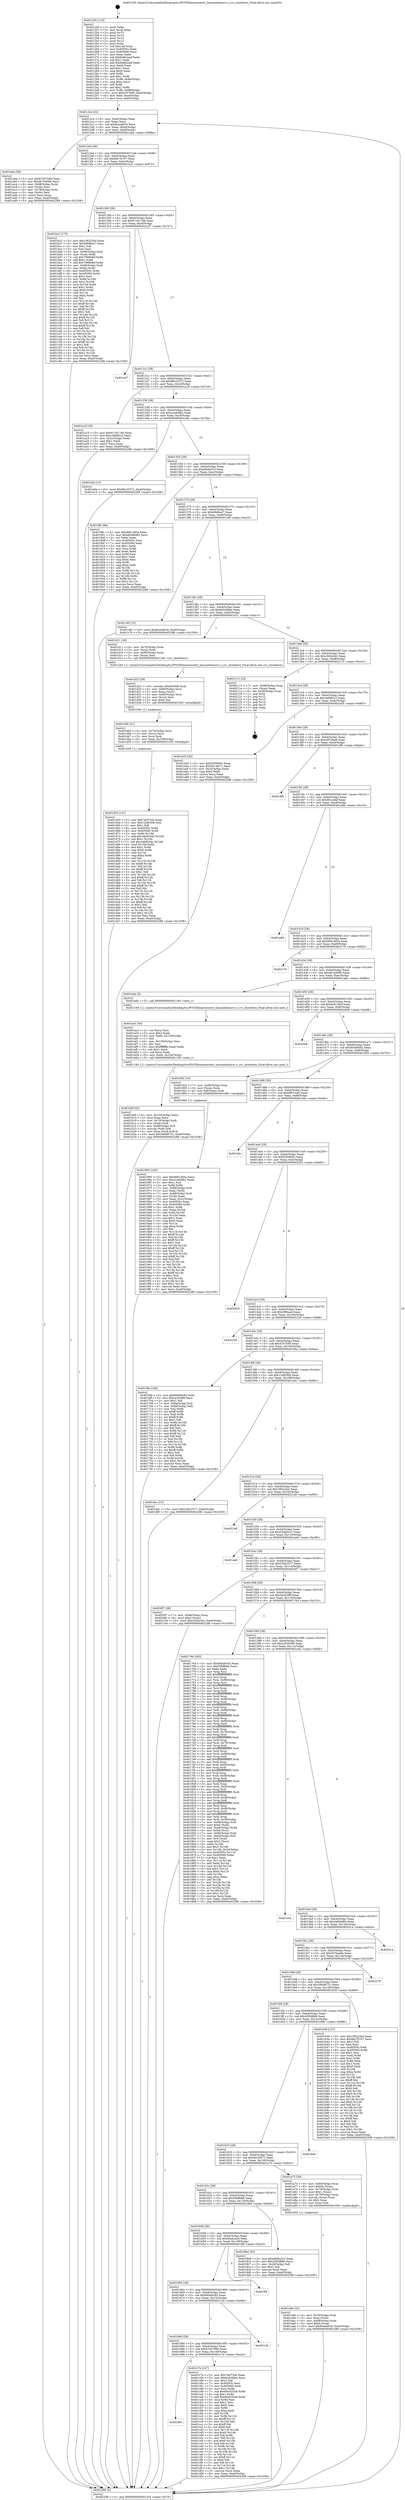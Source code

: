 digraph "0x401250" {
  label = "0x401250 (/mnt/c/Users/mathe/Desktop/tcc/POCII/binaries/extr_linuxnetatmsvc.c_svc_shutdown_Final-ollvm.out::main(0))"
  labelloc = "t"
  node[shape=record]

  Entry [label="",width=0.3,height=0.3,shape=circle,fillcolor=black,style=filled]
  "0x4012c4" [label="{
     0x4012c4 [32]\l
     | [instrs]\l
     &nbsp;&nbsp;0x4012c4 \<+6\>: mov -0xa0(%rbp),%eax\l
     &nbsp;&nbsp;0x4012ca \<+2\>: mov %eax,%ecx\l
     &nbsp;&nbsp;0x4012cc \<+6\>: sub $0x8ceed634,%ecx\l
     &nbsp;&nbsp;0x4012d2 \<+6\>: mov %eax,-0xb4(%rbp)\l
     &nbsp;&nbsp;0x4012d8 \<+6\>: mov %ecx,-0xb8(%rbp)\l
     &nbsp;&nbsp;0x4012de \<+6\>: je 0000000000401aba \<main+0x86a\>\l
  }"]
  "0x401aba" [label="{
     0x401aba [36]\l
     | [instrs]\l
     &nbsp;&nbsp;0x401aba \<+5\>: mov $0x67d37689,%eax\l
     &nbsp;&nbsp;0x401abf \<+5\>: mov $0xdb7ed096,%ecx\l
     &nbsp;&nbsp;0x401ac4 \<+4\>: mov -0x68(%rbp),%rdx\l
     &nbsp;&nbsp;0x401ac8 \<+2\>: mov (%rdx),%esi\l
     &nbsp;&nbsp;0x401aca \<+4\>: mov -0x78(%rbp),%rdx\l
     &nbsp;&nbsp;0x401ace \<+2\>: cmp (%rdx),%esi\l
     &nbsp;&nbsp;0x401ad0 \<+3\>: cmovl %ecx,%eax\l
     &nbsp;&nbsp;0x401ad3 \<+6\>: mov %eax,-0xa0(%rbp)\l
     &nbsp;&nbsp;0x401ad9 \<+5\>: jmp 0000000000402288 \<main+0x1038\>\l
  }"]
  "0x4012e4" [label="{
     0x4012e4 [28]\l
     | [instrs]\l
     &nbsp;&nbsp;0x4012e4 \<+5\>: jmp 00000000004012e9 \<main+0x99\>\l
     &nbsp;&nbsp;0x4012e9 \<+6\>: mov -0xb4(%rbp),%eax\l
     &nbsp;&nbsp;0x4012ef \<+5\>: sub $0x8dc7b7e7,%eax\l
     &nbsp;&nbsp;0x4012f4 \<+6\>: mov %eax,-0xbc(%rbp)\l
     &nbsp;&nbsp;0x4012fa \<+6\>: je 0000000000401bc2 \<main+0x972\>\l
  }"]
  Exit [label="",width=0.3,height=0.3,shape=circle,fillcolor=black,style=filled,peripheries=2]
  "0x401bc2" [label="{
     0x401bc2 [173]\l
     | [instrs]\l
     &nbsp;&nbsp;0x401bc2 \<+5\>: mov $0x1f9222bd,%eax\l
     &nbsp;&nbsp;0x401bc7 \<+5\>: mov $0xb9bfbec7,%ecx\l
     &nbsp;&nbsp;0x401bcc \<+2\>: mov $0x1,%dl\l
     &nbsp;&nbsp;0x401bce \<+2\>: xor %esi,%esi\l
     &nbsp;&nbsp;0x401bd0 \<+4\>: mov -0x68(%rbp),%rdi\l
     &nbsp;&nbsp;0x401bd4 \<+3\>: mov (%rdi),%r8d\l
     &nbsp;&nbsp;0x401bd7 \<+7\>: sub $0x706f6dbf,%r8d\l
     &nbsp;&nbsp;0x401bde \<+4\>: add $0x1,%r8d\l
     &nbsp;&nbsp;0x401be2 \<+7\>: add $0x706f6dbf,%r8d\l
     &nbsp;&nbsp;0x401be9 \<+4\>: mov -0x68(%rbp),%rdi\l
     &nbsp;&nbsp;0x401bed \<+3\>: mov %r8d,(%rdi)\l
     &nbsp;&nbsp;0x401bf0 \<+8\>: mov 0x40505c,%r8d\l
     &nbsp;&nbsp;0x401bf8 \<+8\>: mov 0x405060,%r9d\l
     &nbsp;&nbsp;0x401c00 \<+3\>: sub $0x1,%esi\l
     &nbsp;&nbsp;0x401c03 \<+3\>: mov %r8d,%r10d\l
     &nbsp;&nbsp;0x401c06 \<+3\>: add %esi,%r10d\l
     &nbsp;&nbsp;0x401c09 \<+4\>: imul %r10d,%r8d\l
     &nbsp;&nbsp;0x401c0d \<+4\>: and $0x1,%r8d\l
     &nbsp;&nbsp;0x401c11 \<+4\>: cmp $0x0,%r8d\l
     &nbsp;&nbsp;0x401c15 \<+4\>: sete %r11b\l
     &nbsp;&nbsp;0x401c19 \<+4\>: cmp $0xa,%r9d\l
     &nbsp;&nbsp;0x401c1d \<+3\>: setl %bl\l
     &nbsp;&nbsp;0x401c20 \<+3\>: mov %r11b,%r14b\l
     &nbsp;&nbsp;0x401c23 \<+4\>: xor $0xff,%r14b\l
     &nbsp;&nbsp;0x401c27 \<+3\>: mov %bl,%r15b\l
     &nbsp;&nbsp;0x401c2a \<+4\>: xor $0xff,%r15b\l
     &nbsp;&nbsp;0x401c2e \<+3\>: xor $0x1,%dl\l
     &nbsp;&nbsp;0x401c31 \<+3\>: mov %r14b,%r12b\l
     &nbsp;&nbsp;0x401c34 \<+4\>: and $0xff,%r12b\l
     &nbsp;&nbsp;0x401c38 \<+3\>: and %dl,%r11b\l
     &nbsp;&nbsp;0x401c3b \<+3\>: mov %r15b,%r13b\l
     &nbsp;&nbsp;0x401c3e \<+4\>: and $0xff,%r13b\l
     &nbsp;&nbsp;0x401c42 \<+2\>: and %dl,%bl\l
     &nbsp;&nbsp;0x401c44 \<+3\>: or %r11b,%r12b\l
     &nbsp;&nbsp;0x401c47 \<+3\>: or %bl,%r13b\l
     &nbsp;&nbsp;0x401c4a \<+3\>: xor %r13b,%r12b\l
     &nbsp;&nbsp;0x401c4d \<+3\>: or %r15b,%r14b\l
     &nbsp;&nbsp;0x401c50 \<+4\>: xor $0xff,%r14b\l
     &nbsp;&nbsp;0x401c54 \<+3\>: or $0x1,%dl\l
     &nbsp;&nbsp;0x401c57 \<+3\>: and %dl,%r14b\l
     &nbsp;&nbsp;0x401c5a \<+3\>: or %r14b,%r12b\l
     &nbsp;&nbsp;0x401c5d \<+4\>: test $0x1,%r12b\l
     &nbsp;&nbsp;0x401c61 \<+3\>: cmovne %ecx,%eax\l
     &nbsp;&nbsp;0x401c64 \<+6\>: mov %eax,-0xa0(%rbp)\l
     &nbsp;&nbsp;0x401c6a \<+5\>: jmp 0000000000402288 \<main+0x1038\>\l
  }"]
  "0x401300" [label="{
     0x401300 [28]\l
     | [instrs]\l
     &nbsp;&nbsp;0x401300 \<+5\>: jmp 0000000000401305 \<main+0xb5\>\l
     &nbsp;&nbsp;0x401305 \<+6\>: mov -0xb4(%rbp),%eax\l
     &nbsp;&nbsp;0x40130b \<+5\>: sub $0x911817dd,%eax\l
     &nbsp;&nbsp;0x401310 \<+6\>: mov %eax,-0xc0(%rbp)\l
     &nbsp;&nbsp;0x401316 \<+6\>: je 0000000000401a37 \<main+0x7e7\>\l
  }"]
  "0x401d55" [label="{
     0x401d55 [151]\l
     | [instrs]\l
     &nbsp;&nbsp;0x401d55 \<+5\>: mov $0x7dcf73cb,%eax\l
     &nbsp;&nbsp;0x401d5a \<+5\>: mov $0x12af0308,%esi\l
     &nbsp;&nbsp;0x401d5f \<+2\>: mov $0x1,%dl\l
     &nbsp;&nbsp;0x401d61 \<+8\>: mov 0x40505c,%r8d\l
     &nbsp;&nbsp;0x401d69 \<+8\>: mov 0x405060,%r9d\l
     &nbsp;&nbsp;0x401d71 \<+3\>: mov %r8d,%r10d\l
     &nbsp;&nbsp;0x401d74 \<+7\>: add $0x3ab9240c,%r10d\l
     &nbsp;&nbsp;0x401d7b \<+4\>: sub $0x1,%r10d\l
     &nbsp;&nbsp;0x401d7f \<+7\>: sub $0x3ab9240c,%r10d\l
     &nbsp;&nbsp;0x401d86 \<+4\>: imul %r10d,%r8d\l
     &nbsp;&nbsp;0x401d8a \<+4\>: and $0x1,%r8d\l
     &nbsp;&nbsp;0x401d8e \<+4\>: cmp $0x0,%r8d\l
     &nbsp;&nbsp;0x401d92 \<+4\>: sete %r11b\l
     &nbsp;&nbsp;0x401d96 \<+4\>: cmp $0xa,%r9d\l
     &nbsp;&nbsp;0x401d9a \<+3\>: setl %bl\l
     &nbsp;&nbsp;0x401d9d \<+3\>: mov %r11b,%r14b\l
     &nbsp;&nbsp;0x401da0 \<+4\>: xor $0xff,%r14b\l
     &nbsp;&nbsp;0x401da4 \<+3\>: mov %bl,%r15b\l
     &nbsp;&nbsp;0x401da7 \<+4\>: xor $0xff,%r15b\l
     &nbsp;&nbsp;0x401dab \<+3\>: xor $0x1,%dl\l
     &nbsp;&nbsp;0x401dae \<+3\>: mov %r14b,%r12b\l
     &nbsp;&nbsp;0x401db1 \<+4\>: and $0xff,%r12b\l
     &nbsp;&nbsp;0x401db5 \<+3\>: and %dl,%r11b\l
     &nbsp;&nbsp;0x401db8 \<+3\>: mov %r15b,%r13b\l
     &nbsp;&nbsp;0x401dbb \<+4\>: and $0xff,%r13b\l
     &nbsp;&nbsp;0x401dbf \<+2\>: and %dl,%bl\l
     &nbsp;&nbsp;0x401dc1 \<+3\>: or %r11b,%r12b\l
     &nbsp;&nbsp;0x401dc4 \<+3\>: or %bl,%r13b\l
     &nbsp;&nbsp;0x401dc7 \<+3\>: xor %r13b,%r12b\l
     &nbsp;&nbsp;0x401dca \<+3\>: or %r15b,%r14b\l
     &nbsp;&nbsp;0x401dcd \<+4\>: xor $0xff,%r14b\l
     &nbsp;&nbsp;0x401dd1 \<+3\>: or $0x1,%dl\l
     &nbsp;&nbsp;0x401dd4 \<+3\>: and %dl,%r14b\l
     &nbsp;&nbsp;0x401dd7 \<+3\>: or %r14b,%r12b\l
     &nbsp;&nbsp;0x401dda \<+4\>: test $0x1,%r12b\l
     &nbsp;&nbsp;0x401dde \<+3\>: cmovne %esi,%eax\l
     &nbsp;&nbsp;0x401de1 \<+6\>: mov %eax,-0xa0(%rbp)\l
     &nbsp;&nbsp;0x401de7 \<+5\>: jmp 0000000000402288 \<main+0x1038\>\l
  }"]
  "0x401a37" [label="{
     0x401a37\l
  }", style=dashed]
  "0x40131c" [label="{
     0x40131c [28]\l
     | [instrs]\l
     &nbsp;&nbsp;0x40131c \<+5\>: jmp 0000000000401321 \<main+0xd1\>\l
     &nbsp;&nbsp;0x401321 \<+6\>: mov -0xb4(%rbp),%eax\l
     &nbsp;&nbsp;0x401327 \<+5\>: sub $0x98c25372,%eax\l
     &nbsp;&nbsp;0x40132c \<+6\>: mov %eax,-0xc4(%rbp)\l
     &nbsp;&nbsp;0x401332 \<+6\>: je 0000000000401a19 \<main+0x7c9\>\l
  }"]
  "0x401d40" [label="{
     0x401d40 [21]\l
     | [instrs]\l
     &nbsp;&nbsp;0x401d40 \<+4\>: mov -0x70(%rbp),%rcx\l
     &nbsp;&nbsp;0x401d44 \<+3\>: mov (%rcx),%rcx\l
     &nbsp;&nbsp;0x401d47 \<+3\>: mov %rcx,%rdi\l
     &nbsp;&nbsp;0x401d4a \<+6\>: mov %eax,-0x158(%rbp)\l
     &nbsp;&nbsp;0x401d50 \<+5\>: call 0000000000401030 \<free@plt\>\l
     | [calls]\l
     &nbsp;&nbsp;0x401030 \{1\} (unknown)\l
  }"]
  "0x401a19" [label="{
     0x401a19 [30]\l
     | [instrs]\l
     &nbsp;&nbsp;0x401a19 \<+5\>: mov $0x911817dd,%eax\l
     &nbsp;&nbsp;0x401a1e \<+5\>: mov $0xc46892c2,%ecx\l
     &nbsp;&nbsp;0x401a23 \<+3\>: mov -0x2c(%rbp),%edx\l
     &nbsp;&nbsp;0x401a26 \<+3\>: cmp $0x1,%edx\l
     &nbsp;&nbsp;0x401a29 \<+3\>: cmovl %ecx,%eax\l
     &nbsp;&nbsp;0x401a2c \<+6\>: mov %eax,-0xa0(%rbp)\l
     &nbsp;&nbsp;0x401a32 \<+5\>: jmp 0000000000402288 \<main+0x1038\>\l
  }"]
  "0x401338" [label="{
     0x401338 [28]\l
     | [instrs]\l
     &nbsp;&nbsp;0x401338 \<+5\>: jmp 000000000040133d \<main+0xed\>\l
     &nbsp;&nbsp;0x40133d \<+6\>: mov -0xb4(%rbp),%eax\l
     &nbsp;&nbsp;0x401343 \<+5\>: sub $0xa1a9c8b2,%eax\l
     &nbsp;&nbsp;0x401348 \<+6\>: mov %eax,-0xc8(%rbp)\l
     &nbsp;&nbsp;0x40134e \<+6\>: je 0000000000401a0a \<main+0x7ba\>\l
  }"]
  "0x401d23" [label="{
     0x401d23 [29]\l
     | [instrs]\l
     &nbsp;&nbsp;0x401d23 \<+10\>: movabs $0x4030d6,%rdi\l
     &nbsp;&nbsp;0x401d2d \<+4\>: mov -0x60(%rbp),%rcx\l
     &nbsp;&nbsp;0x401d31 \<+2\>: mov %eax,(%rcx)\l
     &nbsp;&nbsp;0x401d33 \<+4\>: mov -0x60(%rbp),%rcx\l
     &nbsp;&nbsp;0x401d37 \<+2\>: mov (%rcx),%esi\l
     &nbsp;&nbsp;0x401d39 \<+2\>: mov $0x0,%al\l
     &nbsp;&nbsp;0x401d3b \<+5\>: call 0000000000401040 \<printf@plt\>\l
     | [calls]\l
     &nbsp;&nbsp;0x401040 \{1\} (unknown)\l
  }"]
  "0x401a0a" [label="{
     0x401a0a [15]\l
     | [instrs]\l
     &nbsp;&nbsp;0x401a0a \<+10\>: movl $0x98c25372,-0xa0(%rbp)\l
     &nbsp;&nbsp;0x401a14 \<+5\>: jmp 0000000000402288 \<main+0x1038\>\l
  }"]
  "0x401354" [label="{
     0x401354 [28]\l
     | [instrs]\l
     &nbsp;&nbsp;0x401354 \<+5\>: jmp 0000000000401359 \<main+0x109\>\l
     &nbsp;&nbsp;0x401359 \<+6\>: mov -0xb4(%rbp),%eax\l
     &nbsp;&nbsp;0x40135f \<+5\>: sub $0xa8e9a3c3,%eax\l
     &nbsp;&nbsp;0x401364 \<+6\>: mov %eax,-0xcc(%rbp)\l
     &nbsp;&nbsp;0x40136a \<+6\>: je 00000000004018fc \<main+0x6ac\>\l
  }"]
  "0x40169c" [label="{
     0x40169c\l
  }", style=dashed]
  "0x4018fc" [label="{
     0x4018fc [86]\l
     | [instrs]\l
     &nbsp;&nbsp;0x4018fc \<+5\>: mov $0xd681483a,%eax\l
     &nbsp;&nbsp;0x401901 \<+5\>: mov $0xde5d9482,%ecx\l
     &nbsp;&nbsp;0x401906 \<+2\>: xor %edx,%edx\l
     &nbsp;&nbsp;0x401908 \<+7\>: mov 0x40505c,%esi\l
     &nbsp;&nbsp;0x40190f \<+7\>: mov 0x405060,%edi\l
     &nbsp;&nbsp;0x401916 \<+3\>: sub $0x1,%edx\l
     &nbsp;&nbsp;0x401919 \<+3\>: mov %esi,%r8d\l
     &nbsp;&nbsp;0x40191c \<+3\>: add %edx,%r8d\l
     &nbsp;&nbsp;0x40191f \<+4\>: imul %r8d,%esi\l
     &nbsp;&nbsp;0x401923 \<+3\>: and $0x1,%esi\l
     &nbsp;&nbsp;0x401926 \<+3\>: cmp $0x0,%esi\l
     &nbsp;&nbsp;0x401929 \<+4\>: sete %r9b\l
     &nbsp;&nbsp;0x40192d \<+3\>: cmp $0xa,%edi\l
     &nbsp;&nbsp;0x401930 \<+4\>: setl %r10b\l
     &nbsp;&nbsp;0x401934 \<+3\>: mov %r9b,%r11b\l
     &nbsp;&nbsp;0x401937 \<+3\>: and %r10b,%r11b\l
     &nbsp;&nbsp;0x40193a \<+3\>: xor %r10b,%r9b\l
     &nbsp;&nbsp;0x40193d \<+3\>: or %r9b,%r11b\l
     &nbsp;&nbsp;0x401940 \<+4\>: test $0x1,%r11b\l
     &nbsp;&nbsp;0x401944 \<+3\>: cmovne %ecx,%eax\l
     &nbsp;&nbsp;0x401947 \<+6\>: mov %eax,-0xa0(%rbp)\l
     &nbsp;&nbsp;0x40194d \<+5\>: jmp 0000000000402288 \<main+0x1038\>\l
  }"]
  "0x401370" [label="{
     0x401370 [28]\l
     | [instrs]\l
     &nbsp;&nbsp;0x401370 \<+5\>: jmp 0000000000401375 \<main+0x125\>\l
     &nbsp;&nbsp;0x401375 \<+6\>: mov -0xb4(%rbp),%eax\l
     &nbsp;&nbsp;0x40137b \<+5\>: sub $0xb9bfbec7,%eax\l
     &nbsp;&nbsp;0x401380 \<+6\>: mov %eax,-0xd0(%rbp)\l
     &nbsp;&nbsp;0x401386 \<+6\>: je 0000000000401c6f \<main+0xa1f\>\l
  }"]
  "0x401c7e" [label="{
     0x401c7e [147]\l
     | [instrs]\l
     &nbsp;&nbsp;0x401c7e \<+5\>: mov $0x7dcf73cb,%eax\l
     &nbsp;&nbsp;0x401c83 \<+5\>: mov $0xbc0c90ee,%ecx\l
     &nbsp;&nbsp;0x401c88 \<+2\>: mov $0x1,%dl\l
     &nbsp;&nbsp;0x401c8a \<+7\>: mov 0x40505c,%esi\l
     &nbsp;&nbsp;0x401c91 \<+7\>: mov 0x405060,%edi\l
     &nbsp;&nbsp;0x401c98 \<+3\>: mov %esi,%r8d\l
     &nbsp;&nbsp;0x401c9b \<+7\>: sub $0x60a53328,%r8d\l
     &nbsp;&nbsp;0x401ca2 \<+4\>: sub $0x1,%r8d\l
     &nbsp;&nbsp;0x401ca6 \<+7\>: add $0x60a53328,%r8d\l
     &nbsp;&nbsp;0x401cad \<+4\>: imul %r8d,%esi\l
     &nbsp;&nbsp;0x401cb1 \<+3\>: and $0x1,%esi\l
     &nbsp;&nbsp;0x401cb4 \<+3\>: cmp $0x0,%esi\l
     &nbsp;&nbsp;0x401cb7 \<+4\>: sete %r9b\l
     &nbsp;&nbsp;0x401cbb \<+3\>: cmp $0xa,%edi\l
     &nbsp;&nbsp;0x401cbe \<+4\>: setl %r10b\l
     &nbsp;&nbsp;0x401cc2 \<+3\>: mov %r9b,%r11b\l
     &nbsp;&nbsp;0x401cc5 \<+4\>: xor $0xff,%r11b\l
     &nbsp;&nbsp;0x401cc9 \<+3\>: mov %r10b,%bl\l
     &nbsp;&nbsp;0x401ccc \<+3\>: xor $0xff,%bl\l
     &nbsp;&nbsp;0x401ccf \<+3\>: xor $0x0,%dl\l
     &nbsp;&nbsp;0x401cd2 \<+3\>: mov %r11b,%r14b\l
     &nbsp;&nbsp;0x401cd5 \<+4\>: and $0x0,%r14b\l
     &nbsp;&nbsp;0x401cd9 \<+3\>: and %dl,%r9b\l
     &nbsp;&nbsp;0x401cdc \<+3\>: mov %bl,%r15b\l
     &nbsp;&nbsp;0x401cdf \<+4\>: and $0x0,%r15b\l
     &nbsp;&nbsp;0x401ce3 \<+3\>: and %dl,%r10b\l
     &nbsp;&nbsp;0x401ce6 \<+3\>: or %r9b,%r14b\l
     &nbsp;&nbsp;0x401ce9 \<+3\>: or %r10b,%r15b\l
     &nbsp;&nbsp;0x401cec \<+3\>: xor %r15b,%r14b\l
     &nbsp;&nbsp;0x401cef \<+3\>: or %bl,%r11b\l
     &nbsp;&nbsp;0x401cf2 \<+4\>: xor $0xff,%r11b\l
     &nbsp;&nbsp;0x401cf6 \<+3\>: or $0x0,%dl\l
     &nbsp;&nbsp;0x401cf9 \<+3\>: and %dl,%r11b\l
     &nbsp;&nbsp;0x401cfc \<+3\>: or %r11b,%r14b\l
     &nbsp;&nbsp;0x401cff \<+4\>: test $0x1,%r14b\l
     &nbsp;&nbsp;0x401d03 \<+3\>: cmovne %ecx,%eax\l
     &nbsp;&nbsp;0x401d06 \<+6\>: mov %eax,-0xa0(%rbp)\l
     &nbsp;&nbsp;0x401d0c \<+5\>: jmp 0000000000402288 \<main+0x1038\>\l
  }"]
  "0x401c6f" [label="{
     0x401c6f [15]\l
     | [instrs]\l
     &nbsp;&nbsp;0x401c6f \<+10\>: movl $0x8ceed634,-0xa0(%rbp)\l
     &nbsp;&nbsp;0x401c79 \<+5\>: jmp 0000000000402288 \<main+0x1038\>\l
  }"]
  "0x40138c" [label="{
     0x40138c [28]\l
     | [instrs]\l
     &nbsp;&nbsp;0x40138c \<+5\>: jmp 0000000000401391 \<main+0x141\>\l
     &nbsp;&nbsp;0x401391 \<+6\>: mov -0xb4(%rbp),%eax\l
     &nbsp;&nbsp;0x401397 \<+5\>: sub $0xbc0c90ee,%eax\l
     &nbsp;&nbsp;0x40139c \<+6\>: mov %eax,-0xd4(%rbp)\l
     &nbsp;&nbsp;0x4013a2 \<+6\>: je 0000000000401d11 \<main+0xac1\>\l
  }"]
  "0x401680" [label="{
     0x401680 [28]\l
     | [instrs]\l
     &nbsp;&nbsp;0x401680 \<+5\>: jmp 0000000000401685 \<main+0x435\>\l
     &nbsp;&nbsp;0x401685 \<+6\>: mov -0xb4(%rbp),%eax\l
     &nbsp;&nbsp;0x40168b \<+5\>: sub $0x67d37689,%eax\l
     &nbsp;&nbsp;0x401690 \<+6\>: mov %eax,-0x140(%rbp)\l
     &nbsp;&nbsp;0x401696 \<+6\>: je 0000000000401c7e \<main+0xa2e\>\l
  }"]
  "0x401d11" [label="{
     0x401d11 [18]\l
     | [instrs]\l
     &nbsp;&nbsp;0x401d11 \<+4\>: mov -0x70(%rbp),%rax\l
     &nbsp;&nbsp;0x401d15 \<+3\>: mov (%rax),%rdi\l
     &nbsp;&nbsp;0x401d18 \<+4\>: mov -0x80(%rbp),%rax\l
     &nbsp;&nbsp;0x401d1c \<+2\>: mov (%rax),%esi\l
     &nbsp;&nbsp;0x401d1e \<+5\>: call 0000000000401240 \<svc_shutdown\>\l
     | [calls]\l
     &nbsp;&nbsp;0x401240 \{1\} (/mnt/c/Users/mathe/Desktop/tcc/POCII/binaries/extr_linuxnetatmsvc.c_svc_shutdown_Final-ollvm.out::svc_shutdown)\l
  }"]
  "0x4013a8" [label="{
     0x4013a8 [28]\l
     | [instrs]\l
     &nbsp;&nbsp;0x4013a8 \<+5\>: jmp 00000000004013ad \<main+0x15d\>\l
     &nbsp;&nbsp;0x4013ad \<+6\>: mov -0xb4(%rbp),%eax\l
     &nbsp;&nbsp;0x4013b3 \<+5\>: sub $0xc0d3a3e2,%eax\l
     &nbsp;&nbsp;0x4013b8 \<+6\>: mov %eax,-0xd8(%rbp)\l
     &nbsp;&nbsp;0x4013be \<+6\>: je 0000000000402113 \<main+0xec3\>\l
  }"]
  "0x40212b" [label="{
     0x40212b\l
  }", style=dashed]
  "0x402113" [label="{
     0x402113 [24]\l
     | [instrs]\l
     &nbsp;&nbsp;0x402113 \<+7\>: mov -0x98(%rbp),%rax\l
     &nbsp;&nbsp;0x40211a \<+2\>: mov (%rax),%eax\l
     &nbsp;&nbsp;0x40211c \<+4\>: lea -0x28(%rbp),%rsp\l
     &nbsp;&nbsp;0x402120 \<+1\>: pop %rbx\l
     &nbsp;&nbsp;0x402121 \<+2\>: pop %r12\l
     &nbsp;&nbsp;0x402123 \<+2\>: pop %r13\l
     &nbsp;&nbsp;0x402125 \<+2\>: pop %r14\l
     &nbsp;&nbsp;0x402127 \<+2\>: pop %r15\l
     &nbsp;&nbsp;0x402129 \<+1\>: pop %rbp\l
     &nbsp;&nbsp;0x40212a \<+1\>: ret\l
  }"]
  "0x4013c4" [label="{
     0x4013c4 [28]\l
     | [instrs]\l
     &nbsp;&nbsp;0x4013c4 \<+5\>: jmp 00000000004013c9 \<main+0x179\>\l
     &nbsp;&nbsp;0x4013c9 \<+6\>: mov -0xb4(%rbp),%eax\l
     &nbsp;&nbsp;0x4013cf \<+5\>: sub $0xc46892c2,%eax\l
     &nbsp;&nbsp;0x4013d4 \<+6\>: mov %eax,-0xdc(%rbp)\l
     &nbsp;&nbsp;0x4013da \<+6\>: je 0000000000401a55 \<main+0x805\>\l
  }"]
  "0x401664" [label="{
     0x401664 [28]\l
     | [instrs]\l
     &nbsp;&nbsp;0x401664 \<+5\>: jmp 0000000000401669 \<main+0x419\>\l
     &nbsp;&nbsp;0x401669 \<+6\>: mov -0xb4(%rbp),%eax\l
     &nbsp;&nbsp;0x40166f \<+5\>: sub $0x66dd0c93,%eax\l
     &nbsp;&nbsp;0x401674 \<+6\>: mov %eax,-0x13c(%rbp)\l
     &nbsp;&nbsp;0x40167a \<+6\>: je 000000000040212b \<main+0xedb\>\l
  }"]
  "0x401a55" [label="{
     0x401a55 [30]\l
     | [instrs]\l
     &nbsp;&nbsp;0x401a55 \<+5\>: mov $0xf250900c,%eax\l
     &nbsp;&nbsp;0x401a5a \<+5\>: mov $0x4b14f471,%ecx\l
     &nbsp;&nbsp;0x401a5f \<+3\>: mov -0x2c(%rbp),%edx\l
     &nbsp;&nbsp;0x401a62 \<+3\>: cmp $0x0,%edx\l
     &nbsp;&nbsp;0x401a65 \<+3\>: cmove %ecx,%eax\l
     &nbsp;&nbsp;0x401a68 \<+6\>: mov %eax,-0xa0(%rbp)\l
     &nbsp;&nbsp;0x401a6e \<+5\>: jmp 0000000000402288 \<main+0x1038\>\l
  }"]
  "0x4013e0" [label="{
     0x4013e0 [28]\l
     | [instrs]\l
     &nbsp;&nbsp;0x4013e0 \<+5\>: jmp 00000000004013e5 \<main+0x195\>\l
     &nbsp;&nbsp;0x4013e5 \<+6\>: mov -0xb4(%rbp),%eax\l
     &nbsp;&nbsp;0x4013eb \<+5\>: sub $0xc9f7dba8,%eax\l
     &nbsp;&nbsp;0x4013f0 \<+6\>: mov %eax,-0xe0(%rbp)\l
     &nbsp;&nbsp;0x4013f6 \<+6\>: je 0000000000401dfb \<main+0xbab\>\l
  }"]
  "0x401f6f" [label="{
     0x401f6f\l
  }", style=dashed]
  "0x401dfb" [label="{
     0x401dfb\l
  }", style=dashed]
  "0x4013fc" [label="{
     0x4013fc [28]\l
     | [instrs]\l
     &nbsp;&nbsp;0x4013fc \<+5\>: jmp 0000000000401401 \<main+0x1b1\>\l
     &nbsp;&nbsp;0x401401 \<+6\>: mov -0xb4(%rbp),%eax\l
     &nbsp;&nbsp;0x401407 \<+5\>: sub $0xd61cafaf,%eax\l
     &nbsp;&nbsp;0x40140c \<+6\>: mov %eax,-0xe4(%rbp)\l
     &nbsp;&nbsp;0x401412 \<+6\>: je 0000000000401e66 \<main+0xc16\>\l
  }"]
  "0x401b0f" [label="{
     0x401b0f [42]\l
     | [instrs]\l
     &nbsp;&nbsp;0x401b0f \<+6\>: mov -0x154(%rbp),%ecx\l
     &nbsp;&nbsp;0x401b15 \<+3\>: imul %eax,%ecx\l
     &nbsp;&nbsp;0x401b18 \<+4\>: mov -0x70(%rbp),%rdi\l
     &nbsp;&nbsp;0x401b1c \<+3\>: mov (%rdi),%rdi\l
     &nbsp;&nbsp;0x401b1f \<+4\>: mov -0x68(%rbp),%r8\l
     &nbsp;&nbsp;0x401b23 \<+3\>: movslq (%r8),%r8\l
     &nbsp;&nbsp;0x401b26 \<+4\>: mov %ecx,(%rdi,%r8,4)\l
     &nbsp;&nbsp;0x401b2a \<+10\>: movl $0x390d8731,-0xa0(%rbp)\l
     &nbsp;&nbsp;0x401b34 \<+5\>: jmp 0000000000402288 \<main+0x1038\>\l
  }"]
  "0x401e66" [label="{
     0x401e66\l
  }", style=dashed]
  "0x401418" [label="{
     0x401418 [28]\l
     | [instrs]\l
     &nbsp;&nbsp;0x401418 \<+5\>: jmp 000000000040141d \<main+0x1cd\>\l
     &nbsp;&nbsp;0x40141d \<+6\>: mov -0xb4(%rbp),%eax\l
     &nbsp;&nbsp;0x401423 \<+5\>: sub $0xd681483a,%eax\l
     &nbsp;&nbsp;0x401428 \<+6\>: mov %eax,-0xe8(%rbp)\l
     &nbsp;&nbsp;0x40142e \<+6\>: je 0000000000402170 \<main+0xf20\>\l
  }"]
  "0x401ae3" [label="{
     0x401ae3 [44]\l
     | [instrs]\l
     &nbsp;&nbsp;0x401ae3 \<+2\>: xor %ecx,%ecx\l
     &nbsp;&nbsp;0x401ae5 \<+5\>: mov $0x2,%edx\l
     &nbsp;&nbsp;0x401aea \<+6\>: mov %edx,-0x150(%rbp)\l
     &nbsp;&nbsp;0x401af0 \<+1\>: cltd\l
     &nbsp;&nbsp;0x401af1 \<+6\>: mov -0x150(%rbp),%esi\l
     &nbsp;&nbsp;0x401af7 \<+2\>: idiv %esi\l
     &nbsp;&nbsp;0x401af9 \<+6\>: imul $0xfffffffe,%edx,%edx\l
     &nbsp;&nbsp;0x401aff \<+3\>: sub $0x1,%ecx\l
     &nbsp;&nbsp;0x401b02 \<+2\>: sub %ecx,%edx\l
     &nbsp;&nbsp;0x401b04 \<+6\>: mov %edx,-0x154(%rbp)\l
     &nbsp;&nbsp;0x401b0a \<+5\>: call 0000000000401160 \<next_i\>\l
     | [calls]\l
     &nbsp;&nbsp;0x401160 \{1\} (/mnt/c/Users/mathe/Desktop/tcc/POCII/binaries/extr_linuxnetatmsvc.c_svc_shutdown_Final-ollvm.out::next_i)\l
  }"]
  "0x402170" [label="{
     0x402170\l
  }", style=dashed]
  "0x401434" [label="{
     0x401434 [28]\l
     | [instrs]\l
     &nbsp;&nbsp;0x401434 \<+5\>: jmp 0000000000401439 \<main+0x1e9\>\l
     &nbsp;&nbsp;0x401439 \<+6\>: mov -0xb4(%rbp),%eax\l
     &nbsp;&nbsp;0x40143f \<+5\>: sub $0xdb7ed096,%eax\l
     &nbsp;&nbsp;0x401444 \<+6\>: mov %eax,-0xec(%rbp)\l
     &nbsp;&nbsp;0x40144a \<+6\>: je 0000000000401ade \<main+0x88e\>\l
  }"]
  "0x401a9a" [label="{
     0x401a9a [32]\l
     | [instrs]\l
     &nbsp;&nbsp;0x401a9a \<+4\>: mov -0x70(%rbp),%rdi\l
     &nbsp;&nbsp;0x401a9e \<+3\>: mov %rax,(%rdi)\l
     &nbsp;&nbsp;0x401aa1 \<+4\>: mov -0x68(%rbp),%rax\l
     &nbsp;&nbsp;0x401aa5 \<+6\>: movl $0x0,(%rax)\l
     &nbsp;&nbsp;0x401aab \<+10\>: movl $0x8ceed634,-0xa0(%rbp)\l
     &nbsp;&nbsp;0x401ab5 \<+5\>: jmp 0000000000402288 \<main+0x1038\>\l
  }"]
  "0x401ade" [label="{
     0x401ade [5]\l
     | [instrs]\l
     &nbsp;&nbsp;0x401ade \<+5\>: call 0000000000401160 \<next_i\>\l
     | [calls]\l
     &nbsp;&nbsp;0x401160 \{1\} (/mnt/c/Users/mathe/Desktop/tcc/POCII/binaries/extr_linuxnetatmsvc.c_svc_shutdown_Final-ollvm.out::next_i)\l
  }"]
  "0x401450" [label="{
     0x401450 [28]\l
     | [instrs]\l
     &nbsp;&nbsp;0x401450 \<+5\>: jmp 0000000000401455 \<main+0x205\>\l
     &nbsp;&nbsp;0x401455 \<+6\>: mov -0xb4(%rbp),%eax\l
     &nbsp;&nbsp;0x40145b \<+5\>: sub $0xdc9130cf,%eax\l
     &nbsp;&nbsp;0x401460 \<+6\>: mov %eax,-0xf0(%rbp)\l
     &nbsp;&nbsp;0x401466 \<+6\>: je 00000000004020e8 \<main+0xe98\>\l
  }"]
  "0x401965" [label="{
     0x401965 [165]\l
     | [instrs]\l
     &nbsp;&nbsp;0x401965 \<+5\>: mov $0xd681483a,%ecx\l
     &nbsp;&nbsp;0x40196a \<+5\>: mov $0xa1a9c8b2,%edx\l
     &nbsp;&nbsp;0x40196f \<+3\>: mov $0x1,%sil\l
     &nbsp;&nbsp;0x401972 \<+3\>: xor %r8d,%r8d\l
     &nbsp;&nbsp;0x401975 \<+7\>: mov -0x88(%rbp),%rdi\l
     &nbsp;&nbsp;0x40197c \<+2\>: mov %eax,(%rdi)\l
     &nbsp;&nbsp;0x40197e \<+7\>: mov -0x88(%rbp),%rdi\l
     &nbsp;&nbsp;0x401985 \<+2\>: mov (%rdi),%eax\l
     &nbsp;&nbsp;0x401987 \<+3\>: mov %eax,-0x2c(%rbp)\l
     &nbsp;&nbsp;0x40198a \<+7\>: mov 0x40505c,%eax\l
     &nbsp;&nbsp;0x401991 \<+8\>: mov 0x405060,%r9d\l
     &nbsp;&nbsp;0x401999 \<+4\>: sub $0x1,%r8d\l
     &nbsp;&nbsp;0x40199d \<+3\>: mov %eax,%r10d\l
     &nbsp;&nbsp;0x4019a0 \<+3\>: add %r8d,%r10d\l
     &nbsp;&nbsp;0x4019a3 \<+4\>: imul %r10d,%eax\l
     &nbsp;&nbsp;0x4019a7 \<+3\>: and $0x1,%eax\l
     &nbsp;&nbsp;0x4019aa \<+3\>: cmp $0x0,%eax\l
     &nbsp;&nbsp;0x4019ad \<+4\>: sete %r11b\l
     &nbsp;&nbsp;0x4019b1 \<+4\>: cmp $0xa,%r9d\l
     &nbsp;&nbsp;0x4019b5 \<+3\>: setl %bl\l
     &nbsp;&nbsp;0x4019b8 \<+3\>: mov %r11b,%r14b\l
     &nbsp;&nbsp;0x4019bb \<+4\>: xor $0xff,%r14b\l
     &nbsp;&nbsp;0x4019bf \<+3\>: mov %bl,%r15b\l
     &nbsp;&nbsp;0x4019c2 \<+4\>: xor $0xff,%r15b\l
     &nbsp;&nbsp;0x4019c6 \<+4\>: xor $0x1,%sil\l
     &nbsp;&nbsp;0x4019ca \<+3\>: mov %r14b,%r12b\l
     &nbsp;&nbsp;0x4019cd \<+4\>: and $0xff,%r12b\l
     &nbsp;&nbsp;0x4019d1 \<+3\>: and %sil,%r11b\l
     &nbsp;&nbsp;0x4019d4 \<+3\>: mov %r15b,%r13b\l
     &nbsp;&nbsp;0x4019d7 \<+4\>: and $0xff,%r13b\l
     &nbsp;&nbsp;0x4019db \<+3\>: and %sil,%bl\l
     &nbsp;&nbsp;0x4019de \<+3\>: or %r11b,%r12b\l
     &nbsp;&nbsp;0x4019e1 \<+3\>: or %bl,%r13b\l
     &nbsp;&nbsp;0x4019e4 \<+3\>: xor %r13b,%r12b\l
     &nbsp;&nbsp;0x4019e7 \<+3\>: or %r15b,%r14b\l
     &nbsp;&nbsp;0x4019ea \<+4\>: xor $0xff,%r14b\l
     &nbsp;&nbsp;0x4019ee \<+4\>: or $0x1,%sil\l
     &nbsp;&nbsp;0x4019f2 \<+3\>: and %sil,%r14b\l
     &nbsp;&nbsp;0x4019f5 \<+3\>: or %r14b,%r12b\l
     &nbsp;&nbsp;0x4019f8 \<+4\>: test $0x1,%r12b\l
     &nbsp;&nbsp;0x4019fc \<+3\>: cmovne %edx,%ecx\l
     &nbsp;&nbsp;0x4019ff \<+6\>: mov %ecx,-0xa0(%rbp)\l
     &nbsp;&nbsp;0x401a05 \<+5\>: jmp 0000000000402288 \<main+0x1038\>\l
  }"]
  "0x4020e8" [label="{
     0x4020e8\l
  }", style=dashed]
  "0x40146c" [label="{
     0x40146c [28]\l
     | [instrs]\l
     &nbsp;&nbsp;0x40146c \<+5\>: jmp 0000000000401471 \<main+0x221\>\l
     &nbsp;&nbsp;0x401471 \<+6\>: mov -0xb4(%rbp),%eax\l
     &nbsp;&nbsp;0x401477 \<+5\>: sub $0xde5d9482,%eax\l
     &nbsp;&nbsp;0x40147c \<+6\>: mov %eax,-0xf4(%rbp)\l
     &nbsp;&nbsp;0x401482 \<+6\>: je 0000000000401952 \<main+0x702\>\l
  }"]
  "0x401648" [label="{
     0x401648 [28]\l
     | [instrs]\l
     &nbsp;&nbsp;0x401648 \<+5\>: jmp 000000000040164d \<main+0x3fd\>\l
     &nbsp;&nbsp;0x40164d \<+6\>: mov -0xb4(%rbp),%eax\l
     &nbsp;&nbsp;0x401653 \<+5\>: sub $0x60a6ca24,%eax\l
     &nbsp;&nbsp;0x401658 \<+6\>: mov %eax,-0x138(%rbp)\l
     &nbsp;&nbsp;0x40165e \<+6\>: je 0000000000401f6f \<main+0xd1f\>\l
  }"]
  "0x401952" [label="{
     0x401952 [19]\l
     | [instrs]\l
     &nbsp;&nbsp;0x401952 \<+7\>: mov -0x90(%rbp),%rax\l
     &nbsp;&nbsp;0x401959 \<+3\>: mov (%rax),%rax\l
     &nbsp;&nbsp;0x40195c \<+4\>: mov 0x8(%rax),%rdi\l
     &nbsp;&nbsp;0x401960 \<+5\>: call 0000000000401060 \<atoi@plt\>\l
     | [calls]\l
     &nbsp;&nbsp;0x401060 \{1\} (unknown)\l
  }"]
  "0x401488" [label="{
     0x401488 [28]\l
     | [instrs]\l
     &nbsp;&nbsp;0x401488 \<+5\>: jmp 000000000040148d \<main+0x23d\>\l
     &nbsp;&nbsp;0x40148d \<+6\>: mov -0xb4(%rbp),%eax\l
     &nbsp;&nbsp;0x401493 \<+5\>: sub $0xdf97cee0,%eax\l
     &nbsp;&nbsp;0x401498 \<+6\>: mov %eax,-0xf8(%rbp)\l
     &nbsp;&nbsp;0x40149e \<+6\>: je 0000000000401ebc \<main+0xc6c\>\l
  }"]
  "0x4018bd" [label="{
     0x4018bd [30]\l
     | [instrs]\l
     &nbsp;&nbsp;0x4018bd \<+5\>: mov $0xa8e9a3c3,%eax\l
     &nbsp;&nbsp;0x4018c2 \<+5\>: mov $0x42f5d866,%ecx\l
     &nbsp;&nbsp;0x4018c7 \<+3\>: mov -0x2d(%rbp),%dl\l
     &nbsp;&nbsp;0x4018ca \<+3\>: test $0x1,%dl\l
     &nbsp;&nbsp;0x4018cd \<+3\>: cmovne %ecx,%eax\l
     &nbsp;&nbsp;0x4018d0 \<+6\>: mov %eax,-0xa0(%rbp)\l
     &nbsp;&nbsp;0x4018d6 \<+5\>: jmp 0000000000402288 \<main+0x1038\>\l
  }"]
  "0x401ebc" [label="{
     0x401ebc\l
  }", style=dashed]
  "0x4014a4" [label="{
     0x4014a4 [28]\l
     | [instrs]\l
     &nbsp;&nbsp;0x4014a4 \<+5\>: jmp 00000000004014a9 \<main+0x259\>\l
     &nbsp;&nbsp;0x4014a9 \<+6\>: mov -0xb4(%rbp),%eax\l
     &nbsp;&nbsp;0x4014af \<+5\>: sub $0xf250900c,%eax\l
     &nbsp;&nbsp;0x4014b4 \<+6\>: mov %eax,-0xfc(%rbp)\l
     &nbsp;&nbsp;0x4014ba \<+6\>: je 0000000000402023 \<main+0xdd3\>\l
  }"]
  "0x40162c" [label="{
     0x40162c [28]\l
     | [instrs]\l
     &nbsp;&nbsp;0x40162c \<+5\>: jmp 0000000000401631 \<main+0x3e1\>\l
     &nbsp;&nbsp;0x401631 \<+6\>: mov -0xb4(%rbp),%eax\l
     &nbsp;&nbsp;0x401637 \<+5\>: sub $0x50bffeb6,%eax\l
     &nbsp;&nbsp;0x40163c \<+6\>: mov %eax,-0x134(%rbp)\l
     &nbsp;&nbsp;0x401642 \<+6\>: je 00000000004018bd \<main+0x66d\>\l
  }"]
  "0x402023" [label="{
     0x402023\l
  }", style=dashed]
  "0x4014c0" [label="{
     0x4014c0 [28]\l
     | [instrs]\l
     &nbsp;&nbsp;0x4014c0 \<+5\>: jmp 00000000004014c5 \<main+0x275\>\l
     &nbsp;&nbsp;0x4014c5 \<+6\>: mov -0xb4(%rbp),%eax\l
     &nbsp;&nbsp;0x4014cb \<+5\>: sub $0x29f6aa4,%eax\l
     &nbsp;&nbsp;0x4014d0 \<+6\>: mov %eax,-0x100(%rbp)\l
     &nbsp;&nbsp;0x4014d6 \<+6\>: je 0000000000402226 \<main+0xfd6\>\l
  }"]
  "0x401a73" [label="{
     0x401a73 [39]\l
     | [instrs]\l
     &nbsp;&nbsp;0x401a73 \<+4\>: mov -0x80(%rbp),%rax\l
     &nbsp;&nbsp;0x401a77 \<+6\>: movl $0x64,(%rax)\l
     &nbsp;&nbsp;0x401a7d \<+4\>: mov -0x78(%rbp),%rax\l
     &nbsp;&nbsp;0x401a81 \<+6\>: movl $0x1,(%rax)\l
     &nbsp;&nbsp;0x401a87 \<+4\>: mov -0x78(%rbp),%rax\l
     &nbsp;&nbsp;0x401a8b \<+3\>: movslq (%rax),%rax\l
     &nbsp;&nbsp;0x401a8e \<+4\>: shl $0x2,%rax\l
     &nbsp;&nbsp;0x401a92 \<+3\>: mov %rax,%rdi\l
     &nbsp;&nbsp;0x401a95 \<+5\>: call 0000000000401050 \<malloc@plt\>\l
     | [calls]\l
     &nbsp;&nbsp;0x401050 \{1\} (unknown)\l
  }"]
  "0x402226" [label="{
     0x402226\l
  }", style=dashed]
  "0x4014dc" [label="{
     0x4014dc [28]\l
     | [instrs]\l
     &nbsp;&nbsp;0x4014dc \<+5\>: jmp 00000000004014e1 \<main+0x291\>\l
     &nbsp;&nbsp;0x4014e1 \<+6\>: mov -0xb4(%rbp),%eax\l
     &nbsp;&nbsp;0x4014e7 \<+5\>: sub $0x4357b95,%eax\l
     &nbsp;&nbsp;0x4014ec \<+6\>: mov %eax,-0x104(%rbp)\l
     &nbsp;&nbsp;0x4014f2 \<+6\>: je 00000000004016fa \<main+0x4aa\>\l
  }"]
  "0x401610" [label="{
     0x401610 [28]\l
     | [instrs]\l
     &nbsp;&nbsp;0x401610 \<+5\>: jmp 0000000000401615 \<main+0x3c5\>\l
     &nbsp;&nbsp;0x401615 \<+6\>: mov -0xb4(%rbp),%eax\l
     &nbsp;&nbsp;0x40161b \<+5\>: sub $0x4b14f471,%eax\l
     &nbsp;&nbsp;0x401620 \<+6\>: mov %eax,-0x130(%rbp)\l
     &nbsp;&nbsp;0x401626 \<+6\>: je 0000000000401a73 \<main+0x823\>\l
  }"]
  "0x4016fa" [label="{
     0x4016fa [106]\l
     | [instrs]\l
     &nbsp;&nbsp;0x4016fa \<+5\>: mov $0x66dd0c93,%eax\l
     &nbsp;&nbsp;0x4016ff \<+5\>: mov $0x2a302f8f,%ecx\l
     &nbsp;&nbsp;0x401704 \<+2\>: mov $0x1,%dl\l
     &nbsp;&nbsp;0x401706 \<+7\>: mov -0x9a(%rbp),%sil\l
     &nbsp;&nbsp;0x40170d \<+7\>: mov -0x99(%rbp),%dil\l
     &nbsp;&nbsp;0x401714 \<+3\>: mov %sil,%r8b\l
     &nbsp;&nbsp;0x401717 \<+4\>: xor $0xff,%r8b\l
     &nbsp;&nbsp;0x40171b \<+3\>: mov %dil,%r9b\l
     &nbsp;&nbsp;0x40171e \<+4\>: xor $0xff,%r9b\l
     &nbsp;&nbsp;0x401722 \<+3\>: xor $0x1,%dl\l
     &nbsp;&nbsp;0x401725 \<+3\>: mov %r8b,%r10b\l
     &nbsp;&nbsp;0x401728 \<+4\>: and $0xff,%r10b\l
     &nbsp;&nbsp;0x40172c \<+3\>: and %dl,%sil\l
     &nbsp;&nbsp;0x40172f \<+3\>: mov %r9b,%r11b\l
     &nbsp;&nbsp;0x401732 \<+4\>: and $0xff,%r11b\l
     &nbsp;&nbsp;0x401736 \<+3\>: and %dl,%dil\l
     &nbsp;&nbsp;0x401739 \<+3\>: or %sil,%r10b\l
     &nbsp;&nbsp;0x40173c \<+3\>: or %dil,%r11b\l
     &nbsp;&nbsp;0x40173f \<+3\>: xor %r11b,%r10b\l
     &nbsp;&nbsp;0x401742 \<+3\>: or %r9b,%r8b\l
     &nbsp;&nbsp;0x401745 \<+4\>: xor $0xff,%r8b\l
     &nbsp;&nbsp;0x401749 \<+3\>: or $0x1,%dl\l
     &nbsp;&nbsp;0x40174c \<+3\>: and %dl,%r8b\l
     &nbsp;&nbsp;0x40174f \<+3\>: or %r8b,%r10b\l
     &nbsp;&nbsp;0x401752 \<+4\>: test $0x1,%r10b\l
     &nbsp;&nbsp;0x401756 \<+3\>: cmovne %ecx,%eax\l
     &nbsp;&nbsp;0x401759 \<+6\>: mov %eax,-0xa0(%rbp)\l
     &nbsp;&nbsp;0x40175f \<+5\>: jmp 0000000000402288 \<main+0x1038\>\l
  }"]
  "0x4014f8" [label="{
     0x4014f8 [28]\l
     | [instrs]\l
     &nbsp;&nbsp;0x4014f8 \<+5\>: jmp 00000000004014fd \<main+0x2ad\>\l
     &nbsp;&nbsp;0x4014fd \<+6\>: mov -0xb4(%rbp),%eax\l
     &nbsp;&nbsp;0x401503 \<+5\>: sub $0x12af0308,%eax\l
     &nbsp;&nbsp;0x401508 \<+6\>: mov %eax,-0x108(%rbp)\l
     &nbsp;&nbsp;0x40150e \<+6\>: je 0000000000401dec \<main+0xb9c\>\l
  }"]
  "0x402288" [label="{
     0x402288 [5]\l
     | [instrs]\l
     &nbsp;&nbsp;0x402288 \<+5\>: jmp 00000000004012c4 \<main+0x74\>\l
  }"]
  "0x401250" [label="{
     0x401250 [116]\l
     | [instrs]\l
     &nbsp;&nbsp;0x401250 \<+1\>: push %rbp\l
     &nbsp;&nbsp;0x401251 \<+3\>: mov %rsp,%rbp\l
     &nbsp;&nbsp;0x401254 \<+2\>: push %r15\l
     &nbsp;&nbsp;0x401256 \<+2\>: push %r14\l
     &nbsp;&nbsp;0x401258 \<+2\>: push %r13\l
     &nbsp;&nbsp;0x40125a \<+2\>: push %r12\l
     &nbsp;&nbsp;0x40125c \<+1\>: push %rbx\l
     &nbsp;&nbsp;0x40125d \<+7\>: sub $0x148,%rsp\l
     &nbsp;&nbsp;0x401264 \<+7\>: mov 0x40505c,%eax\l
     &nbsp;&nbsp;0x40126b \<+7\>: mov 0x405060,%ecx\l
     &nbsp;&nbsp;0x401272 \<+2\>: mov %eax,%edx\l
     &nbsp;&nbsp;0x401274 \<+6\>: sub $0x6e8e2aaf,%edx\l
     &nbsp;&nbsp;0x40127a \<+3\>: sub $0x1,%edx\l
     &nbsp;&nbsp;0x40127d \<+6\>: add $0x6e8e2aaf,%edx\l
     &nbsp;&nbsp;0x401283 \<+3\>: imul %edx,%eax\l
     &nbsp;&nbsp;0x401286 \<+3\>: and $0x1,%eax\l
     &nbsp;&nbsp;0x401289 \<+3\>: cmp $0x0,%eax\l
     &nbsp;&nbsp;0x40128c \<+4\>: sete %r8b\l
     &nbsp;&nbsp;0x401290 \<+4\>: and $0x1,%r8b\l
     &nbsp;&nbsp;0x401294 \<+7\>: mov %r8b,-0x9a(%rbp)\l
     &nbsp;&nbsp;0x40129b \<+3\>: cmp $0xa,%ecx\l
     &nbsp;&nbsp;0x40129e \<+4\>: setl %r8b\l
     &nbsp;&nbsp;0x4012a2 \<+4\>: and $0x1,%r8b\l
     &nbsp;&nbsp;0x4012a6 \<+7\>: mov %r8b,-0x99(%rbp)\l
     &nbsp;&nbsp;0x4012ad \<+10\>: movl $0x4357b95,-0xa0(%rbp)\l
     &nbsp;&nbsp;0x4012b7 \<+6\>: mov %edi,-0xa4(%rbp)\l
     &nbsp;&nbsp;0x4012bd \<+7\>: mov %rsi,-0xb0(%rbp)\l
  }"]
  "0x4018db" [label="{
     0x4018db\l
  }", style=dashed]
  "0x401dec" [label="{
     0x401dec [15]\l
     | [instrs]\l
     &nbsp;&nbsp;0x401dec \<+10\>: movl $0x23822577,-0xa0(%rbp)\l
     &nbsp;&nbsp;0x401df6 \<+5\>: jmp 0000000000402288 \<main+0x1038\>\l
  }"]
  "0x401514" [label="{
     0x401514 [28]\l
     | [instrs]\l
     &nbsp;&nbsp;0x401514 \<+5\>: jmp 0000000000401519 \<main+0x2c9\>\l
     &nbsp;&nbsp;0x401519 \<+6\>: mov -0xb4(%rbp),%eax\l
     &nbsp;&nbsp;0x40151f \<+5\>: sub $0x1f9222bd,%eax\l
     &nbsp;&nbsp;0x401524 \<+6\>: mov %eax,-0x10c(%rbp)\l
     &nbsp;&nbsp;0x40152a \<+6\>: je 00000000004021a9 \<main+0xf59\>\l
  }"]
  "0x4015f4" [label="{
     0x4015f4 [28]\l
     | [instrs]\l
     &nbsp;&nbsp;0x4015f4 \<+5\>: jmp 00000000004015f9 \<main+0x3a9\>\l
     &nbsp;&nbsp;0x4015f9 \<+6\>: mov -0xb4(%rbp),%eax\l
     &nbsp;&nbsp;0x4015ff \<+5\>: sub $0x42f5d866,%eax\l
     &nbsp;&nbsp;0x401604 \<+6\>: mov %eax,-0x12c(%rbp)\l
     &nbsp;&nbsp;0x40160a \<+6\>: je 00000000004018db \<main+0x68b\>\l
  }"]
  "0x4021a9" [label="{
     0x4021a9\l
  }", style=dashed]
  "0x401530" [label="{
     0x401530 [28]\l
     | [instrs]\l
     &nbsp;&nbsp;0x401530 \<+5\>: jmp 0000000000401535 \<main+0x2e5\>\l
     &nbsp;&nbsp;0x401535 \<+6\>: mov -0xb4(%rbp),%eax\l
     &nbsp;&nbsp;0x40153b \<+5\>: sub $0x22da91e7,%eax\l
     &nbsp;&nbsp;0x401540 \<+6\>: mov %eax,-0x110(%rbp)\l
     &nbsp;&nbsp;0x401546 \<+6\>: je 0000000000401ee6 \<main+0xc96\>\l
  }"]
  "0x401b39" [label="{
     0x401b39 [137]\l
     | [instrs]\l
     &nbsp;&nbsp;0x401b39 \<+5\>: mov $0x1f9222bd,%eax\l
     &nbsp;&nbsp;0x401b3e \<+5\>: mov $0x8dc7b7e7,%ecx\l
     &nbsp;&nbsp;0x401b43 \<+2\>: mov $0x1,%dl\l
     &nbsp;&nbsp;0x401b45 \<+2\>: xor %esi,%esi\l
     &nbsp;&nbsp;0x401b47 \<+7\>: mov 0x40505c,%edi\l
     &nbsp;&nbsp;0x401b4e \<+8\>: mov 0x405060,%r8d\l
     &nbsp;&nbsp;0x401b56 \<+3\>: sub $0x1,%esi\l
     &nbsp;&nbsp;0x401b59 \<+3\>: mov %edi,%r9d\l
     &nbsp;&nbsp;0x401b5c \<+3\>: add %esi,%r9d\l
     &nbsp;&nbsp;0x401b5f \<+4\>: imul %r9d,%edi\l
     &nbsp;&nbsp;0x401b63 \<+3\>: and $0x1,%edi\l
     &nbsp;&nbsp;0x401b66 \<+3\>: cmp $0x0,%edi\l
     &nbsp;&nbsp;0x401b69 \<+4\>: sete %r10b\l
     &nbsp;&nbsp;0x401b6d \<+4\>: cmp $0xa,%r8d\l
     &nbsp;&nbsp;0x401b71 \<+4\>: setl %r11b\l
     &nbsp;&nbsp;0x401b75 \<+3\>: mov %r10b,%bl\l
     &nbsp;&nbsp;0x401b78 \<+3\>: xor $0xff,%bl\l
     &nbsp;&nbsp;0x401b7b \<+3\>: mov %r11b,%r14b\l
     &nbsp;&nbsp;0x401b7e \<+4\>: xor $0xff,%r14b\l
     &nbsp;&nbsp;0x401b82 \<+3\>: xor $0x0,%dl\l
     &nbsp;&nbsp;0x401b85 \<+3\>: mov %bl,%r15b\l
     &nbsp;&nbsp;0x401b88 \<+4\>: and $0x0,%r15b\l
     &nbsp;&nbsp;0x401b8c \<+3\>: and %dl,%r10b\l
     &nbsp;&nbsp;0x401b8f \<+3\>: mov %r14b,%r12b\l
     &nbsp;&nbsp;0x401b92 \<+4\>: and $0x0,%r12b\l
     &nbsp;&nbsp;0x401b96 \<+3\>: and %dl,%r11b\l
     &nbsp;&nbsp;0x401b99 \<+3\>: or %r10b,%r15b\l
     &nbsp;&nbsp;0x401b9c \<+3\>: or %r11b,%r12b\l
     &nbsp;&nbsp;0x401b9f \<+3\>: xor %r12b,%r15b\l
     &nbsp;&nbsp;0x401ba2 \<+3\>: or %r14b,%bl\l
     &nbsp;&nbsp;0x401ba5 \<+3\>: xor $0xff,%bl\l
     &nbsp;&nbsp;0x401ba8 \<+3\>: or $0x0,%dl\l
     &nbsp;&nbsp;0x401bab \<+2\>: and %dl,%bl\l
     &nbsp;&nbsp;0x401bad \<+3\>: or %bl,%r15b\l
     &nbsp;&nbsp;0x401bb0 \<+4\>: test $0x1,%r15b\l
     &nbsp;&nbsp;0x401bb4 \<+3\>: cmovne %ecx,%eax\l
     &nbsp;&nbsp;0x401bb7 \<+6\>: mov %eax,-0xa0(%rbp)\l
     &nbsp;&nbsp;0x401bbd \<+5\>: jmp 0000000000402288 \<main+0x1038\>\l
  }"]
  "0x401ee6" [label="{
     0x401ee6\l
  }", style=dashed]
  "0x40154c" [label="{
     0x40154c [28]\l
     | [instrs]\l
     &nbsp;&nbsp;0x40154c \<+5\>: jmp 0000000000401551 \<main+0x301\>\l
     &nbsp;&nbsp;0x401551 \<+6\>: mov -0xb4(%rbp),%eax\l
     &nbsp;&nbsp;0x401557 \<+5\>: sub $0x23822577,%eax\l
     &nbsp;&nbsp;0x40155c \<+6\>: mov %eax,-0x114(%rbp)\l
     &nbsp;&nbsp;0x401562 \<+6\>: je 00000000004020f7 \<main+0xea7\>\l
  }"]
  "0x4015d8" [label="{
     0x4015d8 [28]\l
     | [instrs]\l
     &nbsp;&nbsp;0x4015d8 \<+5\>: jmp 00000000004015dd \<main+0x38d\>\l
     &nbsp;&nbsp;0x4015dd \<+6\>: mov -0xb4(%rbp),%eax\l
     &nbsp;&nbsp;0x4015e3 \<+5\>: sub $0x390d8731,%eax\l
     &nbsp;&nbsp;0x4015e8 \<+6\>: mov %eax,-0x128(%rbp)\l
     &nbsp;&nbsp;0x4015ee \<+6\>: je 0000000000401b39 \<main+0x8e9\>\l
  }"]
  "0x4020f7" [label="{
     0x4020f7 [28]\l
     | [instrs]\l
     &nbsp;&nbsp;0x4020f7 \<+7\>: mov -0x98(%rbp),%rax\l
     &nbsp;&nbsp;0x4020fe \<+6\>: movl $0x0,(%rax)\l
     &nbsp;&nbsp;0x402104 \<+10\>: movl $0xc0d3a3e2,-0xa0(%rbp)\l
     &nbsp;&nbsp;0x40210e \<+5\>: jmp 0000000000402288 \<main+0x1038\>\l
  }"]
  "0x401568" [label="{
     0x401568 [28]\l
     | [instrs]\l
     &nbsp;&nbsp;0x401568 \<+5\>: jmp 000000000040156d \<main+0x31d\>\l
     &nbsp;&nbsp;0x40156d \<+6\>: mov -0xb4(%rbp),%eax\l
     &nbsp;&nbsp;0x401573 \<+5\>: sub $0x2a302f8f,%eax\l
     &nbsp;&nbsp;0x401578 \<+6\>: mov %eax,-0x118(%rbp)\l
     &nbsp;&nbsp;0x40157e \<+6\>: je 0000000000401764 \<main+0x514\>\l
  }"]
  "0x402279" [label="{
     0x402279\l
  }", style=dashed]
  "0x401764" [label="{
     0x401764 [345]\l
     | [instrs]\l
     &nbsp;&nbsp;0x401764 \<+5\>: mov $0x66dd0c93,%eax\l
     &nbsp;&nbsp;0x401769 \<+5\>: mov $0x50bffeb6,%ecx\l
     &nbsp;&nbsp;0x40176e \<+2\>: xor %edx,%edx\l
     &nbsp;&nbsp;0x401770 \<+3\>: mov %rsp,%rsi\l
     &nbsp;&nbsp;0x401773 \<+4\>: add $0xfffffffffffffff0,%rsi\l
     &nbsp;&nbsp;0x401777 \<+3\>: mov %rsi,%rsp\l
     &nbsp;&nbsp;0x40177a \<+7\>: mov %rsi,-0x98(%rbp)\l
     &nbsp;&nbsp;0x401781 \<+3\>: mov %rsp,%rsi\l
     &nbsp;&nbsp;0x401784 \<+4\>: add $0xfffffffffffffff0,%rsi\l
     &nbsp;&nbsp;0x401788 \<+3\>: mov %rsi,%rsp\l
     &nbsp;&nbsp;0x40178b \<+3\>: mov %rsp,%rdi\l
     &nbsp;&nbsp;0x40178e \<+4\>: add $0xfffffffffffffff0,%rdi\l
     &nbsp;&nbsp;0x401792 \<+3\>: mov %rdi,%rsp\l
     &nbsp;&nbsp;0x401795 \<+7\>: mov %rdi,-0x90(%rbp)\l
     &nbsp;&nbsp;0x40179c \<+3\>: mov %rsp,%rdi\l
     &nbsp;&nbsp;0x40179f \<+4\>: add $0xfffffffffffffff0,%rdi\l
     &nbsp;&nbsp;0x4017a3 \<+3\>: mov %rdi,%rsp\l
     &nbsp;&nbsp;0x4017a6 \<+7\>: mov %rdi,-0x88(%rbp)\l
     &nbsp;&nbsp;0x4017ad \<+3\>: mov %rsp,%rdi\l
     &nbsp;&nbsp;0x4017b0 \<+4\>: add $0xfffffffffffffff0,%rdi\l
     &nbsp;&nbsp;0x4017b4 \<+3\>: mov %rdi,%rsp\l
     &nbsp;&nbsp;0x4017b7 \<+4\>: mov %rdi,-0x80(%rbp)\l
     &nbsp;&nbsp;0x4017bb \<+3\>: mov %rsp,%rdi\l
     &nbsp;&nbsp;0x4017be \<+4\>: add $0xfffffffffffffff0,%rdi\l
     &nbsp;&nbsp;0x4017c2 \<+3\>: mov %rdi,%rsp\l
     &nbsp;&nbsp;0x4017c5 \<+4\>: mov %rdi,-0x78(%rbp)\l
     &nbsp;&nbsp;0x4017c9 \<+3\>: mov %rsp,%rdi\l
     &nbsp;&nbsp;0x4017cc \<+4\>: add $0xfffffffffffffff0,%rdi\l
     &nbsp;&nbsp;0x4017d0 \<+3\>: mov %rdi,%rsp\l
     &nbsp;&nbsp;0x4017d3 \<+4\>: mov %rdi,-0x70(%rbp)\l
     &nbsp;&nbsp;0x4017d7 \<+3\>: mov %rsp,%rdi\l
     &nbsp;&nbsp;0x4017da \<+4\>: add $0xfffffffffffffff0,%rdi\l
     &nbsp;&nbsp;0x4017de \<+3\>: mov %rdi,%rsp\l
     &nbsp;&nbsp;0x4017e1 \<+4\>: mov %rdi,-0x68(%rbp)\l
     &nbsp;&nbsp;0x4017e5 \<+3\>: mov %rsp,%rdi\l
     &nbsp;&nbsp;0x4017e8 \<+4\>: add $0xfffffffffffffff0,%rdi\l
     &nbsp;&nbsp;0x4017ec \<+3\>: mov %rdi,%rsp\l
     &nbsp;&nbsp;0x4017ef \<+4\>: mov %rdi,-0x60(%rbp)\l
     &nbsp;&nbsp;0x4017f3 \<+3\>: mov %rsp,%rdi\l
     &nbsp;&nbsp;0x4017f6 \<+4\>: add $0xfffffffffffffff0,%rdi\l
     &nbsp;&nbsp;0x4017fa \<+3\>: mov %rdi,%rsp\l
     &nbsp;&nbsp;0x4017fd \<+4\>: mov %rdi,-0x58(%rbp)\l
     &nbsp;&nbsp;0x401801 \<+3\>: mov %rsp,%rdi\l
     &nbsp;&nbsp;0x401804 \<+4\>: add $0xfffffffffffffff0,%rdi\l
     &nbsp;&nbsp;0x401808 \<+3\>: mov %rdi,%rsp\l
     &nbsp;&nbsp;0x40180b \<+4\>: mov %rdi,-0x50(%rbp)\l
     &nbsp;&nbsp;0x40180f \<+3\>: mov %rsp,%rdi\l
     &nbsp;&nbsp;0x401812 \<+4\>: add $0xfffffffffffffff0,%rdi\l
     &nbsp;&nbsp;0x401816 \<+3\>: mov %rdi,%rsp\l
     &nbsp;&nbsp;0x401819 \<+4\>: mov %rdi,-0x48(%rbp)\l
     &nbsp;&nbsp;0x40181d \<+3\>: mov %rsp,%rdi\l
     &nbsp;&nbsp;0x401820 \<+4\>: add $0xfffffffffffffff0,%rdi\l
     &nbsp;&nbsp;0x401824 \<+3\>: mov %rdi,%rsp\l
     &nbsp;&nbsp;0x401827 \<+4\>: mov %rdi,-0x40(%rbp)\l
     &nbsp;&nbsp;0x40182b \<+3\>: mov %rsp,%rdi\l
     &nbsp;&nbsp;0x40182e \<+4\>: add $0xfffffffffffffff0,%rdi\l
     &nbsp;&nbsp;0x401832 \<+3\>: mov %rdi,%rsp\l
     &nbsp;&nbsp;0x401835 \<+4\>: mov %rdi,-0x38(%rbp)\l
     &nbsp;&nbsp;0x401839 \<+7\>: mov -0x98(%rbp),%rdi\l
     &nbsp;&nbsp;0x401840 \<+6\>: movl $0x0,(%rdi)\l
     &nbsp;&nbsp;0x401846 \<+7\>: mov -0xa4(%rbp),%r8d\l
     &nbsp;&nbsp;0x40184d \<+3\>: mov %r8d,(%rsi)\l
     &nbsp;&nbsp;0x401850 \<+7\>: mov -0x90(%rbp),%rdi\l
     &nbsp;&nbsp;0x401857 \<+7\>: mov -0xb0(%rbp),%r9\l
     &nbsp;&nbsp;0x40185e \<+3\>: mov %r9,(%rdi)\l
     &nbsp;&nbsp;0x401861 \<+3\>: cmpl $0x2,(%rsi)\l
     &nbsp;&nbsp;0x401864 \<+4\>: setne %r10b\l
     &nbsp;&nbsp;0x401868 \<+4\>: and $0x1,%r10b\l
     &nbsp;&nbsp;0x40186c \<+4\>: mov %r10b,-0x2d(%rbp)\l
     &nbsp;&nbsp;0x401870 \<+8\>: mov 0x40505c,%r11d\l
     &nbsp;&nbsp;0x401878 \<+7\>: mov 0x405060,%ebx\l
     &nbsp;&nbsp;0x40187f \<+3\>: sub $0x1,%edx\l
     &nbsp;&nbsp;0x401882 \<+3\>: mov %r11d,%r14d\l
     &nbsp;&nbsp;0x401885 \<+3\>: add %edx,%r14d\l
     &nbsp;&nbsp;0x401888 \<+4\>: imul %r14d,%r11d\l
     &nbsp;&nbsp;0x40188c \<+4\>: and $0x1,%r11d\l
     &nbsp;&nbsp;0x401890 \<+4\>: cmp $0x0,%r11d\l
     &nbsp;&nbsp;0x401894 \<+4\>: sete %r10b\l
     &nbsp;&nbsp;0x401898 \<+3\>: cmp $0xa,%ebx\l
     &nbsp;&nbsp;0x40189b \<+4\>: setl %r15b\l
     &nbsp;&nbsp;0x40189f \<+3\>: mov %r10b,%r12b\l
     &nbsp;&nbsp;0x4018a2 \<+3\>: and %r15b,%r12b\l
     &nbsp;&nbsp;0x4018a5 \<+3\>: xor %r15b,%r10b\l
     &nbsp;&nbsp;0x4018a8 \<+3\>: or %r10b,%r12b\l
     &nbsp;&nbsp;0x4018ab \<+4\>: test $0x1,%r12b\l
     &nbsp;&nbsp;0x4018af \<+3\>: cmovne %ecx,%eax\l
     &nbsp;&nbsp;0x4018b2 \<+6\>: mov %eax,-0xa0(%rbp)\l
     &nbsp;&nbsp;0x4018b8 \<+5\>: jmp 0000000000402288 \<main+0x1038\>\l
  }"]
  "0x401584" [label="{
     0x401584 [28]\l
     | [instrs]\l
     &nbsp;&nbsp;0x401584 \<+5\>: jmp 0000000000401589 \<main+0x339\>\l
     &nbsp;&nbsp;0x401589 \<+6\>: mov -0xb4(%rbp),%eax\l
     &nbsp;&nbsp;0x40158f \<+5\>: sub $0x2c935c86,%eax\l
     &nbsp;&nbsp;0x401594 \<+6\>: mov %eax,-0x11c(%rbp)\l
     &nbsp;&nbsp;0x40159a \<+6\>: je 0000000000401e42 \<main+0xbf2\>\l
  }"]
  "0x4015bc" [label="{
     0x4015bc [28]\l
     | [instrs]\l
     &nbsp;&nbsp;0x4015bc \<+5\>: jmp 00000000004015c1 \<main+0x371\>\l
     &nbsp;&nbsp;0x4015c1 \<+6\>: mov -0xb4(%rbp),%eax\l
     &nbsp;&nbsp;0x4015c7 \<+5\>: sub $0x347bae9e,%eax\l
     &nbsp;&nbsp;0x4015cc \<+6\>: mov %eax,-0x124(%rbp)\l
     &nbsp;&nbsp;0x4015d2 \<+6\>: je 0000000000402279 \<main+0x1029\>\l
  }"]
  "0x402014" [label="{
     0x402014\l
  }", style=dashed]
  "0x401e42" [label="{
     0x401e42\l
  }", style=dashed]
  "0x4015a0" [label="{
     0x4015a0 [28]\l
     | [instrs]\l
     &nbsp;&nbsp;0x4015a0 \<+5\>: jmp 00000000004015a5 \<main+0x355\>\l
     &nbsp;&nbsp;0x4015a5 \<+6\>: mov -0xb4(%rbp),%eax\l
     &nbsp;&nbsp;0x4015ab \<+5\>: sub $0x2ebf4d84,%eax\l
     &nbsp;&nbsp;0x4015b0 \<+6\>: mov %eax,-0x120(%rbp)\l
     &nbsp;&nbsp;0x4015b6 \<+6\>: je 0000000000402014 \<main+0xdc4\>\l
  }"]
  Entry -> "0x401250" [label=" 1"]
  "0x4012c4" -> "0x401aba" [label=" 2"]
  "0x4012c4" -> "0x4012e4" [label=" 18"]
  "0x402113" -> Exit [label=" 1"]
  "0x4012e4" -> "0x401bc2" [label=" 1"]
  "0x4012e4" -> "0x401300" [label=" 17"]
  "0x4020f7" -> "0x402288" [label=" 1"]
  "0x401300" -> "0x401a37" [label=" 0"]
  "0x401300" -> "0x40131c" [label=" 17"]
  "0x401dec" -> "0x402288" [label=" 1"]
  "0x40131c" -> "0x401a19" [label=" 1"]
  "0x40131c" -> "0x401338" [label=" 16"]
  "0x401d55" -> "0x402288" [label=" 1"]
  "0x401338" -> "0x401a0a" [label=" 1"]
  "0x401338" -> "0x401354" [label=" 15"]
  "0x401d40" -> "0x401d55" [label=" 1"]
  "0x401354" -> "0x4018fc" [label=" 1"]
  "0x401354" -> "0x401370" [label=" 14"]
  "0x401d23" -> "0x401d40" [label=" 1"]
  "0x401370" -> "0x401c6f" [label=" 1"]
  "0x401370" -> "0x40138c" [label=" 13"]
  "0x401d11" -> "0x401d23" [label=" 1"]
  "0x40138c" -> "0x401d11" [label=" 1"]
  "0x40138c" -> "0x4013a8" [label=" 12"]
  "0x401680" -> "0x40169c" [label=" 0"]
  "0x4013a8" -> "0x402113" [label=" 1"]
  "0x4013a8" -> "0x4013c4" [label=" 11"]
  "0x401680" -> "0x401c7e" [label=" 1"]
  "0x4013c4" -> "0x401a55" [label=" 1"]
  "0x4013c4" -> "0x4013e0" [label=" 10"]
  "0x401664" -> "0x401680" [label=" 1"]
  "0x4013e0" -> "0x401dfb" [label=" 0"]
  "0x4013e0" -> "0x4013fc" [label=" 10"]
  "0x401664" -> "0x40212b" [label=" 0"]
  "0x4013fc" -> "0x401e66" [label=" 0"]
  "0x4013fc" -> "0x401418" [label=" 10"]
  "0x401648" -> "0x401664" [label=" 1"]
  "0x401418" -> "0x402170" [label=" 0"]
  "0x401418" -> "0x401434" [label=" 10"]
  "0x401648" -> "0x401f6f" [label=" 0"]
  "0x401434" -> "0x401ade" [label=" 1"]
  "0x401434" -> "0x401450" [label=" 9"]
  "0x401c7e" -> "0x402288" [label=" 1"]
  "0x401450" -> "0x4020e8" [label=" 0"]
  "0x401450" -> "0x40146c" [label=" 9"]
  "0x401c6f" -> "0x402288" [label=" 1"]
  "0x40146c" -> "0x401952" [label=" 1"]
  "0x40146c" -> "0x401488" [label=" 8"]
  "0x401bc2" -> "0x402288" [label=" 1"]
  "0x401488" -> "0x401ebc" [label=" 0"]
  "0x401488" -> "0x4014a4" [label=" 8"]
  "0x401b39" -> "0x402288" [label=" 1"]
  "0x4014a4" -> "0x402023" [label=" 0"]
  "0x4014a4" -> "0x4014c0" [label=" 8"]
  "0x401ae3" -> "0x401b0f" [label=" 1"]
  "0x4014c0" -> "0x402226" [label=" 0"]
  "0x4014c0" -> "0x4014dc" [label=" 8"]
  "0x401ade" -> "0x401ae3" [label=" 1"]
  "0x4014dc" -> "0x4016fa" [label=" 1"]
  "0x4014dc" -> "0x4014f8" [label=" 7"]
  "0x4016fa" -> "0x402288" [label=" 1"]
  "0x401250" -> "0x4012c4" [label=" 1"]
  "0x402288" -> "0x4012c4" [label=" 19"]
  "0x401a9a" -> "0x402288" [label=" 1"]
  "0x4014f8" -> "0x401dec" [label=" 1"]
  "0x4014f8" -> "0x401514" [label=" 6"]
  "0x401a73" -> "0x401a9a" [label=" 1"]
  "0x401514" -> "0x4021a9" [label=" 0"]
  "0x401514" -> "0x401530" [label=" 6"]
  "0x401a19" -> "0x402288" [label=" 1"]
  "0x401530" -> "0x401ee6" [label=" 0"]
  "0x401530" -> "0x40154c" [label=" 6"]
  "0x401a0a" -> "0x402288" [label=" 1"]
  "0x40154c" -> "0x4020f7" [label=" 1"]
  "0x40154c" -> "0x401568" [label=" 5"]
  "0x401952" -> "0x401965" [label=" 1"]
  "0x401568" -> "0x401764" [label=" 1"]
  "0x401568" -> "0x401584" [label=" 4"]
  "0x4018fc" -> "0x402288" [label=" 1"]
  "0x401764" -> "0x402288" [label=" 1"]
  "0x40162c" -> "0x401648" [label=" 1"]
  "0x401584" -> "0x401e42" [label=" 0"]
  "0x401584" -> "0x4015a0" [label=" 4"]
  "0x40162c" -> "0x4018bd" [label=" 1"]
  "0x4015a0" -> "0x402014" [label=" 0"]
  "0x4015a0" -> "0x4015bc" [label=" 4"]
  "0x4018bd" -> "0x402288" [label=" 1"]
  "0x4015bc" -> "0x402279" [label=" 0"]
  "0x4015bc" -> "0x4015d8" [label=" 4"]
  "0x401965" -> "0x402288" [label=" 1"]
  "0x4015d8" -> "0x401b39" [label=" 1"]
  "0x4015d8" -> "0x4015f4" [label=" 3"]
  "0x401a55" -> "0x402288" [label=" 1"]
  "0x4015f4" -> "0x4018db" [label=" 0"]
  "0x4015f4" -> "0x401610" [label=" 3"]
  "0x401aba" -> "0x402288" [label=" 2"]
  "0x401610" -> "0x401a73" [label=" 1"]
  "0x401610" -> "0x40162c" [label=" 2"]
  "0x401b0f" -> "0x402288" [label=" 1"]
}
